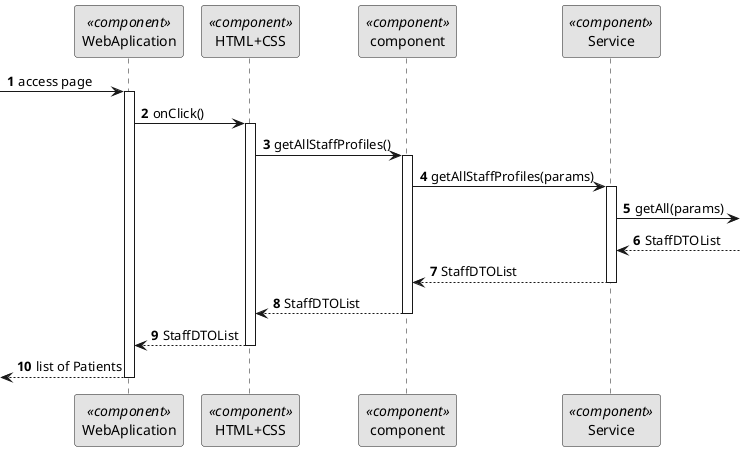 @startuml
skinparam monochrome true
skinparam packageStyle rectangle
skinparam shadowing false

autonumber

participant "WebAplication" as FE <<component>>
participant "HTML+CSS" as HT <<component>>
participant "component" as CM <<component>>
participant "Service" as SERV <<component>>

 -> FE: access page
activate FE

FE -> HT : onClick()
activate HT
HT -> CM : getAllStaffProfiles()
activate CM

CM -> SERV : getAllStaffProfiles(params)
activate SERV


SERV -> : getAll(params)



SERV <-- : StaffDTOList


SERV --> CM : StaffDTOList
deactivate SERV
CM --> HT : StaffDTOList
deactivate CM

HT --> FE : StaffDTOList
deactivate HT

<-- FE : list of Patients

deactivate FE




@enduml